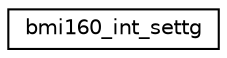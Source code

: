 digraph "Graphical Class Hierarchy"
{
  edge [fontname="Helvetica",fontsize="10",labelfontname="Helvetica",labelfontsize="10"];
  node [fontname="Helvetica",fontsize="10",shape=record];
  rankdir="LR";
  Node1 [label="bmi160_int_settg",height=0.2,width=0.4,color="black", fillcolor="white", style="filled",URL="$structbmi160__int__settg.html"];
}
